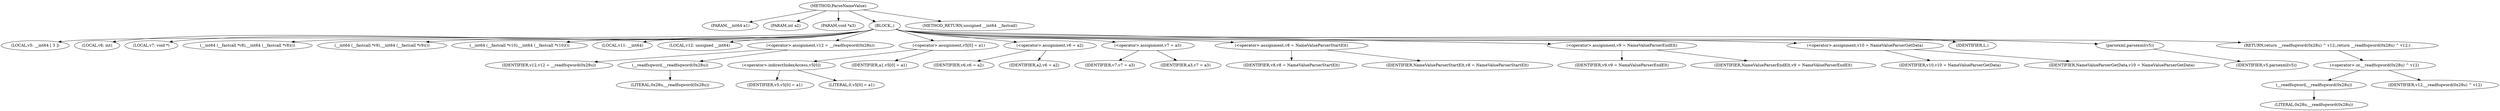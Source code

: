 digraph ParseNameValue {  
"1000109" [label = "(METHOD,ParseNameValue)" ]
"1000110" [label = "(PARAM,__int64 a1)" ]
"1000111" [label = "(PARAM,int a2)" ]
"1000112" [label = "(PARAM,void *a3)" ]
"1000113" [label = "(BLOCK,,)" ]
"1000114" [label = "(LOCAL,v5: __int64 [ 3 ])" ]
"1000115" [label = "(LOCAL,v6: int)" ]
"1000116" [label = "(LOCAL,v7: void *)" ]
"1000117" [label = "(__int64 (__fastcall *v8),__int64 (__fastcall *v8)())" ]
"1000118" [label = "(__int64 (__fastcall *v9),__int64 (__fastcall *v9)())" ]
"1000119" [label = "(__int64 (__fastcall *v10),__int64 (__fastcall *v10)())" ]
"1000120" [label = "(LOCAL,v11: __int64)" ]
"1000121" [label = "(LOCAL,v12: unsigned __int64)" ]
"1000122" [label = "(<operator>.assignment,v12 = __readfsqword(0x28u))" ]
"1000123" [label = "(IDENTIFIER,v12,v12 = __readfsqword(0x28u))" ]
"1000124" [label = "(__readfsqword,__readfsqword(0x28u))" ]
"1000125" [label = "(LITERAL,0x28u,__readfsqword(0x28u))" ]
"1000126" [label = "(<operator>.assignment,v5[0] = a1)" ]
"1000127" [label = "(<operator>.indirectIndexAccess,v5[0])" ]
"1000128" [label = "(IDENTIFIER,v5,v5[0] = a1)" ]
"1000129" [label = "(LITERAL,0,v5[0] = a1)" ]
"1000130" [label = "(IDENTIFIER,a1,v5[0] = a1)" ]
"1000131" [label = "(<operator>.assignment,v6 = a2)" ]
"1000132" [label = "(IDENTIFIER,v6,v6 = a2)" ]
"1000133" [label = "(IDENTIFIER,a2,v6 = a2)" ]
"1000134" [label = "(<operator>.assignment,v7 = a3)" ]
"1000135" [label = "(IDENTIFIER,v7,v7 = a3)" ]
"1000136" [label = "(IDENTIFIER,a3,v7 = a3)" ]
"1000137" [label = "(<operator>.assignment,v8 = NameValueParserStartElt)" ]
"1000138" [label = "(IDENTIFIER,v8,v8 = NameValueParserStartElt)" ]
"1000139" [label = "(IDENTIFIER,NameValueParserStartElt,v8 = NameValueParserStartElt)" ]
"1000140" [label = "(<operator>.assignment,v9 = NameValueParserEndElt)" ]
"1000141" [label = "(IDENTIFIER,v9,v9 = NameValueParserEndElt)" ]
"1000142" [label = "(IDENTIFIER,NameValueParserEndElt,v9 = NameValueParserEndElt)" ]
"1000143" [label = "(<operator>.assignment,v10 = NameValueParserGetData)" ]
"1000144" [label = "(IDENTIFIER,v10,v10 = NameValueParserGetData)" ]
"1000145" [label = "(IDENTIFIER,NameValueParserGetData,v10 = NameValueParserGetData)" ]
"1000146" [label = "(IDENTIFIER,L,)" ]
"1000147" [label = "(parsexml,parsexml(v5))" ]
"1000148" [label = "(IDENTIFIER,v5,parsexml(v5))" ]
"1000149" [label = "(RETURN,return __readfsqword(0x28u) ^ v12;,return __readfsqword(0x28u) ^ v12;)" ]
"1000150" [label = "(<operator>.or,__readfsqword(0x28u) ^ v12)" ]
"1000151" [label = "(__readfsqword,__readfsqword(0x28u))" ]
"1000152" [label = "(LITERAL,0x28u,__readfsqword(0x28u))" ]
"1000153" [label = "(IDENTIFIER,v12,__readfsqword(0x28u) ^ v12)" ]
"1000154" [label = "(METHOD_RETURN,unsigned __int64 __fastcall)" ]
  "1000109" -> "1000110" 
  "1000109" -> "1000111" 
  "1000109" -> "1000112" 
  "1000109" -> "1000113" 
  "1000109" -> "1000154" 
  "1000113" -> "1000114" 
  "1000113" -> "1000115" 
  "1000113" -> "1000116" 
  "1000113" -> "1000117" 
  "1000113" -> "1000118" 
  "1000113" -> "1000119" 
  "1000113" -> "1000120" 
  "1000113" -> "1000121" 
  "1000113" -> "1000122" 
  "1000113" -> "1000126" 
  "1000113" -> "1000131" 
  "1000113" -> "1000134" 
  "1000113" -> "1000137" 
  "1000113" -> "1000140" 
  "1000113" -> "1000143" 
  "1000113" -> "1000146" 
  "1000113" -> "1000147" 
  "1000113" -> "1000149" 
  "1000122" -> "1000123" 
  "1000122" -> "1000124" 
  "1000124" -> "1000125" 
  "1000126" -> "1000127" 
  "1000126" -> "1000130" 
  "1000127" -> "1000128" 
  "1000127" -> "1000129" 
  "1000131" -> "1000132" 
  "1000131" -> "1000133" 
  "1000134" -> "1000135" 
  "1000134" -> "1000136" 
  "1000137" -> "1000138" 
  "1000137" -> "1000139" 
  "1000140" -> "1000141" 
  "1000140" -> "1000142" 
  "1000143" -> "1000144" 
  "1000143" -> "1000145" 
  "1000147" -> "1000148" 
  "1000149" -> "1000150" 
  "1000150" -> "1000151" 
  "1000150" -> "1000153" 
  "1000151" -> "1000152" 
}
